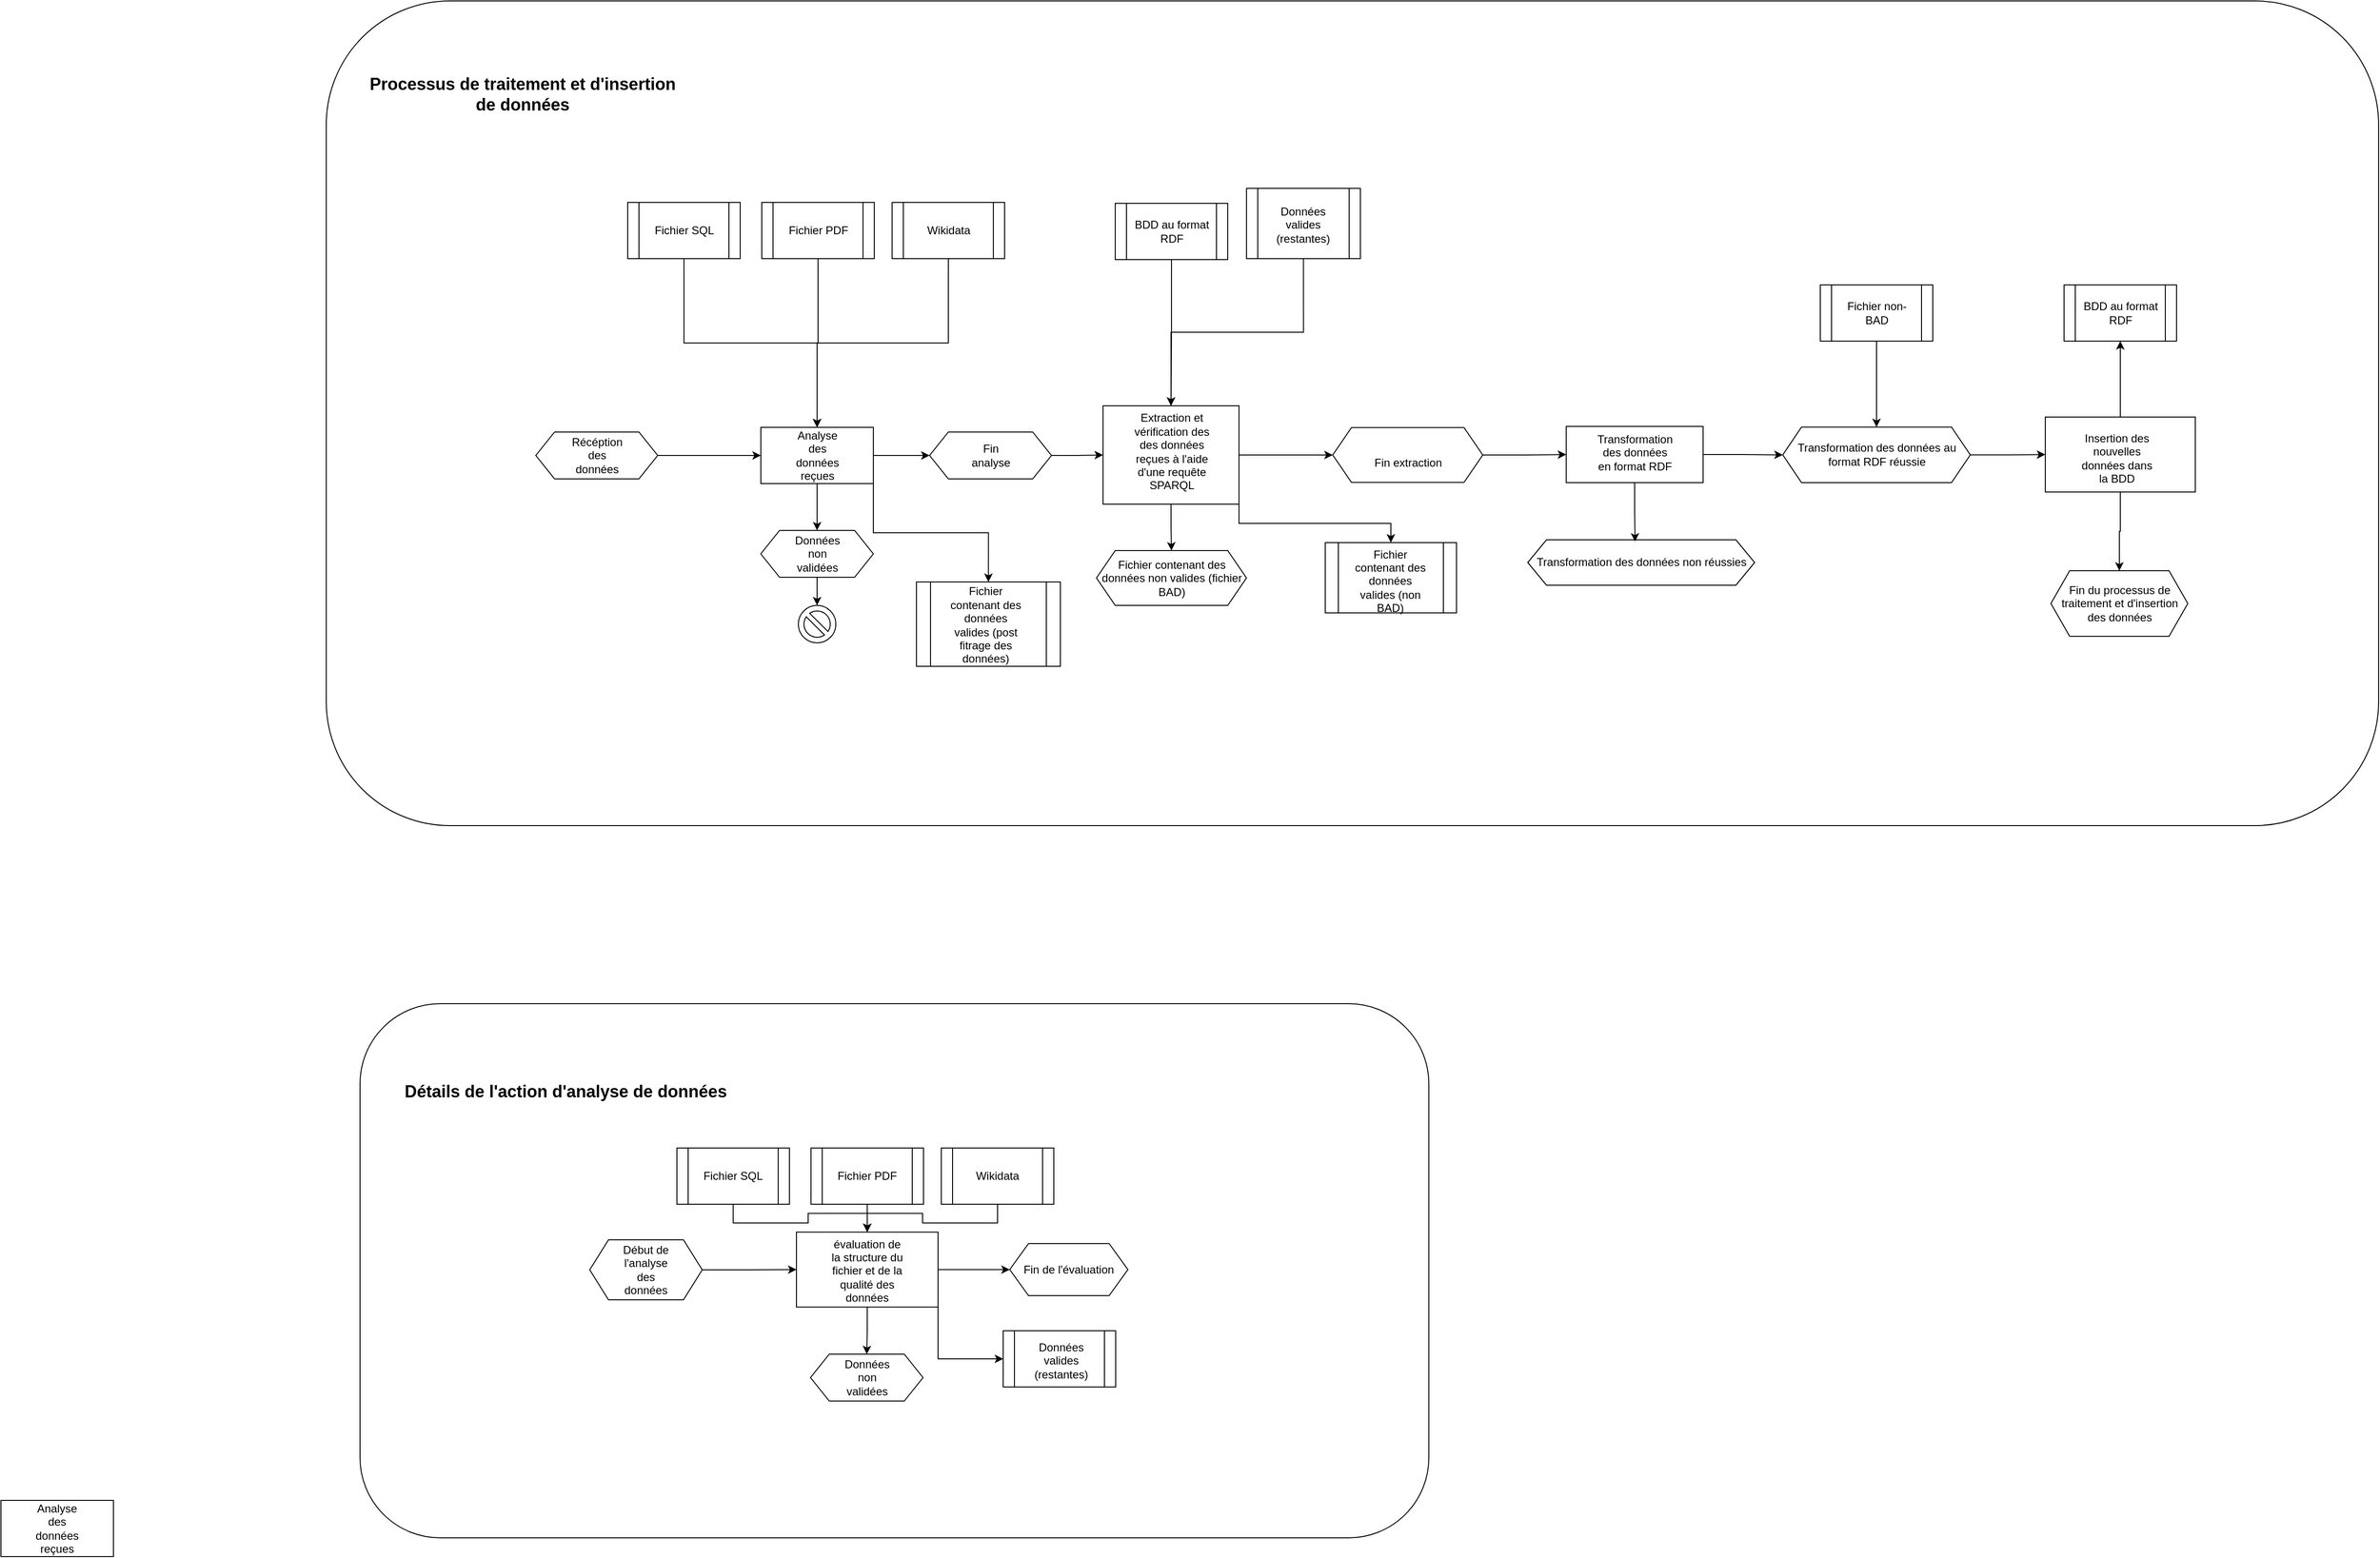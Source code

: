 <mxfile version="23.1.1" type="device">
  <diagram name="Page-1" id="oZl6qOF1715ecc37o1_x">
    <mxGraphModel dx="4780" dy="3653" grid="1" gridSize="10" guides="1" tooltips="1" connect="1" arrows="1" fold="1" page="1" pageScale="1" pageWidth="850" pageHeight="1100" math="0" shadow="0">
      <root>
        <mxCell id="0" />
        <mxCell id="1" parent="0" />
        <mxCell id="aIO3nB47ezk3nz23C2y8-13" value="" style="rounded=0;whiteSpace=wrap;html=1;" vertex="1" parent="1">
          <mxGeometry x="70" y="1250" width="120" height="60" as="geometry" />
        </mxCell>
        <mxCell id="aIO3nB47ezk3nz23C2y8-14" value="Analyse des données reçues" style="text;html=1;strokeColor=none;fillColor=none;align=center;verticalAlign=middle;whiteSpace=wrap;rounded=0;" vertex="1" parent="1">
          <mxGeometry x="100" y="1265" width="60" height="30" as="geometry" />
        </mxCell>
        <mxCell id="aIO3nB47ezk3nz23C2y8-91" value="" style="rounded=1;whiteSpace=wrap;html=1;container=1;shadow=0;" vertex="1" parent="1">
          <mxGeometry x="417" y="-350" width="2189" height="880" as="geometry" />
        </mxCell>
        <mxCell id="aIO3nB47ezk3nz23C2y8-92" style="edgeStyle=orthogonalEdgeStyle;rounded=0;orthogonalLoop=1;jettySize=auto;html=1;exitX=1;exitY=0.5;exitDx=0;exitDy=0;entryX=0;entryY=0.5;entryDx=0;entryDy=0;" edge="1" parent="1" source="aIO3nB47ezk3nz23C2y8-93" target="aIO3nB47ezk3nz23C2y8-97">
          <mxGeometry relative="1" as="geometry" />
        </mxCell>
        <mxCell id="aIO3nB47ezk3nz23C2y8-93" value="" style="shape=hexagon;perimeter=hexagonPerimeter2;whiteSpace=wrap;html=1;fixedSize=1;" vertex="1" parent="1">
          <mxGeometry x="640.5" y="110" width="130" height="50" as="geometry" />
        </mxCell>
        <mxCell id="aIO3nB47ezk3nz23C2y8-94" value="Récéption des données" style="text;html=1;strokeColor=none;fillColor=none;align=center;verticalAlign=middle;whiteSpace=wrap;rounded=0;" vertex="1" parent="1">
          <mxGeometry x="675.5" y="120" width="60" height="30" as="geometry" />
        </mxCell>
        <mxCell id="aIO3nB47ezk3nz23C2y8-95" style="edgeStyle=orthogonalEdgeStyle;rounded=0;orthogonalLoop=1;jettySize=auto;html=1;exitX=0.5;exitY=1;exitDx=0;exitDy=0;entryX=0.5;entryY=0;entryDx=0;entryDy=0;" edge="1" parent="1" source="aIO3nB47ezk3nz23C2y8-97" target="aIO3nB47ezk3nz23C2y8-99">
          <mxGeometry relative="1" as="geometry" />
        </mxCell>
        <mxCell id="aIO3nB47ezk3nz23C2y8-96" style="edgeStyle=orthogonalEdgeStyle;rounded=0;orthogonalLoop=1;jettySize=auto;html=1;exitX=1;exitY=0.5;exitDx=0;exitDy=0;entryX=0;entryY=0.5;entryDx=0;entryDy=0;" edge="1" parent="1" source="aIO3nB47ezk3nz23C2y8-97" target="aIO3nB47ezk3nz23C2y8-108">
          <mxGeometry relative="1" as="geometry" />
        </mxCell>
        <mxCell id="aIO3nB47ezk3nz23C2y8-155" style="edgeStyle=orthogonalEdgeStyle;rounded=0;orthogonalLoop=1;jettySize=auto;html=1;exitX=1;exitY=1;exitDx=0;exitDy=0;entryX=0.5;entryY=0;entryDx=0;entryDy=0;" edge="1" parent="1" source="aIO3nB47ezk3nz23C2y8-97" target="aIO3nB47ezk3nz23C2y8-153">
          <mxGeometry relative="1" as="geometry" />
        </mxCell>
        <mxCell id="aIO3nB47ezk3nz23C2y8-97" value="" style="rounded=0;whiteSpace=wrap;html=1;" vertex="1" parent="1">
          <mxGeometry x="880.5" y="105" width="120" height="60" as="geometry" />
        </mxCell>
        <mxCell id="aIO3nB47ezk3nz23C2y8-98" value="Analyse des données reçues" style="text;html=1;strokeColor=none;fillColor=none;align=center;verticalAlign=middle;whiteSpace=wrap;rounded=0;" vertex="1" parent="1">
          <mxGeometry x="910.5" y="120" width="60" height="30" as="geometry" />
        </mxCell>
        <mxCell id="aIO3nB47ezk3nz23C2y8-99" value="" style="shape=hexagon;perimeter=hexagonPerimeter2;whiteSpace=wrap;html=1;fixedSize=1;" vertex="1" parent="1">
          <mxGeometry x="880.5" y="215" width="120" height="50" as="geometry" />
        </mxCell>
        <mxCell id="aIO3nB47ezk3nz23C2y8-100" value="Données non validées" style="text;html=1;strokeColor=none;fillColor=none;align=center;verticalAlign=middle;whiteSpace=wrap;rounded=0;" vertex="1" parent="1">
          <mxGeometry x="910.5" y="225" width="60" height="30" as="geometry" />
        </mxCell>
        <mxCell id="aIO3nB47ezk3nz23C2y8-101" value="" style="verticalLabelPosition=bottom;verticalAlign=top;html=1;shape=mxgraph.basic.no_symbol" vertex="1" parent="1">
          <mxGeometry x="920.5" y="295" width="40" height="40" as="geometry" />
        </mxCell>
        <mxCell id="aIO3nB47ezk3nz23C2y8-102" style="edgeStyle=orthogonalEdgeStyle;rounded=0;orthogonalLoop=1;jettySize=auto;html=1;exitX=0.5;exitY=1;exitDx=0;exitDy=0;entryX=0.5;entryY=0;entryDx=0;entryDy=0;entryPerimeter=0;" edge="1" parent="1" source="aIO3nB47ezk3nz23C2y8-99" target="aIO3nB47ezk3nz23C2y8-101">
          <mxGeometry relative="1" as="geometry" />
        </mxCell>
        <mxCell id="aIO3nB47ezk3nz23C2y8-103" style="edgeStyle=orthogonalEdgeStyle;rounded=0;orthogonalLoop=1;jettySize=auto;html=1;exitX=1;exitY=0.5;exitDx=0;exitDy=0;entryX=0;entryY=0.5;entryDx=0;entryDy=0;" edge="1" parent="1" source="aIO3nB47ezk3nz23C2y8-105" target="aIO3nB47ezk3nz23C2y8-124">
          <mxGeometry relative="1" as="geometry" />
        </mxCell>
        <mxCell id="aIO3nB47ezk3nz23C2y8-104" style="edgeStyle=orthogonalEdgeStyle;rounded=0;orthogonalLoop=1;jettySize=auto;html=1;exitX=0.5;exitY=1;exitDx=0;exitDy=0;entryX=0.5;entryY=0;entryDx=0;entryDy=0;" edge="1" parent="1" source="aIO3nB47ezk3nz23C2y8-105" target="aIO3nB47ezk3nz23C2y8-125">
          <mxGeometry relative="1" as="geometry" />
        </mxCell>
        <mxCell id="aIO3nB47ezk3nz23C2y8-151" style="edgeStyle=orthogonalEdgeStyle;rounded=0;orthogonalLoop=1;jettySize=auto;html=1;exitX=1;exitY=1;exitDx=0;exitDy=0;entryX=0.5;entryY=0;entryDx=0;entryDy=0;" edge="1" parent="1" source="aIO3nB47ezk3nz23C2y8-105" target="aIO3nB47ezk3nz23C2y8-149">
          <mxGeometry relative="1" as="geometry" />
        </mxCell>
        <mxCell id="aIO3nB47ezk3nz23C2y8-105" value="" style="rounded=0;whiteSpace=wrap;html=1;" vertex="1" parent="1">
          <mxGeometry x="1245.5" y="82" width="145" height="105" as="geometry" />
        </mxCell>
        <mxCell id="aIO3nB47ezk3nz23C2y8-106" value="Extraction et vérification des des données reçues à l&#39;aide d&#39;une requête SPARQL" style="text;html=1;strokeColor=none;fillColor=none;align=center;verticalAlign=middle;whiteSpace=wrap;rounded=0;" vertex="1" parent="1">
          <mxGeometry x="1275.5" y="116" width="86" height="30" as="geometry" />
        </mxCell>
        <mxCell id="aIO3nB47ezk3nz23C2y8-107" style="edgeStyle=orthogonalEdgeStyle;rounded=0;orthogonalLoop=1;jettySize=auto;html=1;exitX=1;exitY=0.5;exitDx=0;exitDy=0;entryX=0;entryY=0.5;entryDx=0;entryDy=0;" edge="1" parent="1" source="aIO3nB47ezk3nz23C2y8-108" target="aIO3nB47ezk3nz23C2y8-105">
          <mxGeometry relative="1" as="geometry" />
        </mxCell>
        <mxCell id="aIO3nB47ezk3nz23C2y8-108" value="" style="shape=hexagon;perimeter=hexagonPerimeter2;whiteSpace=wrap;html=1;fixedSize=1;" vertex="1" parent="1">
          <mxGeometry x="1060.5" y="110" width="130" height="50" as="geometry" />
        </mxCell>
        <mxCell id="aIO3nB47ezk3nz23C2y8-109" value="Fin analyse" style="text;html=1;strokeColor=none;fillColor=none;align=center;verticalAlign=middle;whiteSpace=wrap;rounded=0;" vertex="1" parent="1">
          <mxGeometry x="1095.5" y="120" width="60" height="30" as="geometry" />
        </mxCell>
        <mxCell id="aIO3nB47ezk3nz23C2y8-110" style="edgeStyle=orthogonalEdgeStyle;rounded=0;orthogonalLoop=1;jettySize=auto;html=1;exitX=0.5;exitY=1;exitDx=0;exitDy=0;entryX=0.5;entryY=0;entryDx=0;entryDy=0;" edge="1" parent="1" source="aIO3nB47ezk3nz23C2y8-111" target="aIO3nB47ezk3nz23C2y8-105">
          <mxGeometry relative="1" as="geometry" />
        </mxCell>
        <mxCell id="aIO3nB47ezk3nz23C2y8-111" value="" style="shape=process;whiteSpace=wrap;html=1;backgroundOutline=1;" vertex="1" parent="1">
          <mxGeometry x="1258.5" y="-134" width="120" height="60" as="geometry" />
        </mxCell>
        <mxCell id="aIO3nB47ezk3nz23C2y8-112" value="BDD au format RDF" style="text;html=1;strokeColor=none;fillColor=none;align=center;verticalAlign=middle;whiteSpace=wrap;rounded=0;" vertex="1" parent="1">
          <mxGeometry x="1275.5" y="-119" width="86" height="30" as="geometry" />
        </mxCell>
        <mxCell id="aIO3nB47ezk3nz23C2y8-113" style="edgeStyle=orthogonalEdgeStyle;rounded=0;orthogonalLoop=1;jettySize=auto;html=1;exitX=1;exitY=0.5;exitDx=0;exitDy=0;entryX=0;entryY=0.5;entryDx=0;entryDy=0;" edge="1" parent="1" source="aIO3nB47ezk3nz23C2y8-114" target="aIO3nB47ezk3nz23C2y8-136">
          <mxGeometry relative="1" as="geometry" />
        </mxCell>
        <mxCell id="aIO3nB47ezk3nz23C2y8-114" value="" style="rounded=0;whiteSpace=wrap;html=1;" vertex="1" parent="1">
          <mxGeometry x="1739.5" y="104" width="146" height="60" as="geometry" />
        </mxCell>
        <mxCell id="aIO3nB47ezk3nz23C2y8-115" value="Transformation des données en format RDF" style="text;html=1;strokeColor=none;fillColor=none;align=center;verticalAlign=middle;whiteSpace=wrap;rounded=0;" vertex="1" parent="1">
          <mxGeometry x="1769.5" y="117" width="86" height="30" as="geometry" />
        </mxCell>
        <mxCell id="aIO3nB47ezk3nz23C2y8-116" value="" style="shape=process;whiteSpace=wrap;html=1;backgroundOutline=1;" vertex="1" parent="1">
          <mxGeometry x="2270.5" y="-47" width="120" height="60" as="geometry" />
        </mxCell>
        <mxCell id="aIO3nB47ezk3nz23C2y8-117" value="BDD au format RDF" style="text;html=1;strokeColor=none;fillColor=none;align=center;verticalAlign=middle;whiteSpace=wrap;rounded=0;" vertex="1" parent="1">
          <mxGeometry x="2287.5" y="-32" width="86" height="30" as="geometry" />
        </mxCell>
        <mxCell id="aIO3nB47ezk3nz23C2y8-118" style="edgeStyle=orthogonalEdgeStyle;rounded=0;orthogonalLoop=1;jettySize=auto;html=1;exitX=0.5;exitY=0;exitDx=0;exitDy=0;entryX=0.5;entryY=1;entryDx=0;entryDy=0;" edge="1" parent="1" source="aIO3nB47ezk3nz23C2y8-120" target="aIO3nB47ezk3nz23C2y8-116">
          <mxGeometry relative="1" as="geometry" />
        </mxCell>
        <mxCell id="aIO3nB47ezk3nz23C2y8-119" style="edgeStyle=orthogonalEdgeStyle;rounded=0;orthogonalLoop=1;jettySize=auto;html=1;exitX=0.5;exitY=1;exitDx=0;exitDy=0;entryX=0.5;entryY=0;entryDx=0;entryDy=0;" edge="1" parent="1" source="aIO3nB47ezk3nz23C2y8-120" target="aIO3nB47ezk3nz23C2y8-122">
          <mxGeometry relative="1" as="geometry" />
        </mxCell>
        <mxCell id="aIO3nB47ezk3nz23C2y8-120" value="" style="rounded=0;whiteSpace=wrap;html=1;" vertex="1" parent="1">
          <mxGeometry x="2250.5" y="94" width="160" height="80" as="geometry" />
        </mxCell>
        <mxCell id="aIO3nB47ezk3nz23C2y8-121" value="Insertion des nouvelles données dans la BDD" style="text;html=1;strokeColor=none;fillColor=none;align=center;verticalAlign=middle;whiteSpace=wrap;rounded=0;" vertex="1" parent="1">
          <mxGeometry x="2283.5" y="123" width="86" height="30" as="geometry" />
        </mxCell>
        <mxCell id="aIO3nB47ezk3nz23C2y8-122" value="Fin du processus de traitement et d&#39;insertion des données" style="shape=hexagon;perimeter=hexagonPerimeter2;whiteSpace=wrap;html=1;fixedSize=1;" vertex="1" parent="1">
          <mxGeometry x="2256.5" y="258" width="146" height="70" as="geometry" />
        </mxCell>
        <mxCell id="aIO3nB47ezk3nz23C2y8-123" style="edgeStyle=orthogonalEdgeStyle;rounded=0;orthogonalLoop=1;jettySize=auto;html=1;exitX=1;exitY=0.5;exitDx=0;exitDy=0;entryX=0;entryY=0.5;entryDx=0;entryDy=0;" edge="1" parent="1" source="aIO3nB47ezk3nz23C2y8-124" target="aIO3nB47ezk3nz23C2y8-114">
          <mxGeometry relative="1" as="geometry" />
        </mxCell>
        <mxCell id="aIO3nB47ezk3nz23C2y8-124" value="&lt;br&gt;Fin extraction" style="shape=hexagon;perimeter=hexagonPerimeter2;whiteSpace=wrap;html=1;fixedSize=1;" vertex="1" parent="1">
          <mxGeometry x="1490.5" y="105.25" width="160" height="58.5" as="geometry" />
        </mxCell>
        <mxCell id="aIO3nB47ezk3nz23C2y8-125" value="Fichier contenant des données non valides (fichier BAD)" style="shape=hexagon;perimeter=hexagonPerimeter2;whiteSpace=wrap;html=1;fixedSize=1;" vertex="1" parent="1">
          <mxGeometry x="1238.5" y="236.5" width="160" height="58.5" as="geometry" />
        </mxCell>
        <mxCell id="aIO3nB47ezk3nz23C2y8-126" style="edgeStyle=orthogonalEdgeStyle;rounded=0;orthogonalLoop=1;jettySize=auto;html=1;exitX=0.5;exitY=1;exitDx=0;exitDy=0;entryX=0.5;entryY=0;entryDx=0;entryDy=0;" edge="1" parent="1" source="aIO3nB47ezk3nz23C2y8-127" target="aIO3nB47ezk3nz23C2y8-97">
          <mxGeometry relative="1" as="geometry" />
        </mxCell>
        <mxCell id="aIO3nB47ezk3nz23C2y8-127" value="" style="shape=process;whiteSpace=wrap;html=1;backgroundOutline=1;" vertex="1" parent="1">
          <mxGeometry x="738.5" y="-135" width="120" height="60" as="geometry" />
        </mxCell>
        <mxCell id="aIO3nB47ezk3nz23C2y8-128" value="Fichier SQL" style="text;html=1;strokeColor=none;fillColor=none;align=center;verticalAlign=middle;whiteSpace=wrap;rounded=0;" vertex="1" parent="1">
          <mxGeometry x="755.5" y="-120" width="86" height="30" as="geometry" />
        </mxCell>
        <mxCell id="aIO3nB47ezk3nz23C2y8-129" style="edgeStyle=orthogonalEdgeStyle;rounded=0;orthogonalLoop=1;jettySize=auto;html=1;exitX=0.5;exitY=1;exitDx=0;exitDy=0;entryX=0.5;entryY=0;entryDx=0;entryDy=0;" edge="1" parent="1" source="aIO3nB47ezk3nz23C2y8-130" target="aIO3nB47ezk3nz23C2y8-97">
          <mxGeometry relative="1" as="geometry" />
        </mxCell>
        <mxCell id="aIO3nB47ezk3nz23C2y8-130" value="" style="shape=process;whiteSpace=wrap;html=1;backgroundOutline=1;" vertex="1" parent="1">
          <mxGeometry x="881.5" y="-135" width="120" height="60" as="geometry" />
        </mxCell>
        <mxCell id="aIO3nB47ezk3nz23C2y8-131" value="Fichier PDF" style="text;html=1;strokeColor=none;fillColor=none;align=center;verticalAlign=middle;whiteSpace=wrap;rounded=0;" vertex="1" parent="1">
          <mxGeometry x="898.5" y="-120" width="86" height="30" as="geometry" />
        </mxCell>
        <mxCell id="aIO3nB47ezk3nz23C2y8-132" style="edgeStyle=orthogonalEdgeStyle;rounded=0;orthogonalLoop=1;jettySize=auto;html=1;exitX=0.5;exitY=1;exitDx=0;exitDy=0;entryX=0.5;entryY=0;entryDx=0;entryDy=0;" edge="1" parent="1" source="aIO3nB47ezk3nz23C2y8-133" target="aIO3nB47ezk3nz23C2y8-97">
          <mxGeometry relative="1" as="geometry" />
        </mxCell>
        <mxCell id="aIO3nB47ezk3nz23C2y8-133" value="" style="shape=process;whiteSpace=wrap;html=1;backgroundOutline=1;" vertex="1" parent="1">
          <mxGeometry x="1020.5" y="-135" width="120" height="60" as="geometry" />
        </mxCell>
        <mxCell id="aIO3nB47ezk3nz23C2y8-134" value="Wikidata" style="text;html=1;strokeColor=none;fillColor=none;align=center;verticalAlign=middle;whiteSpace=wrap;rounded=0;" vertex="1" parent="1">
          <mxGeometry x="1037.5" y="-120" width="86" height="30" as="geometry" />
        </mxCell>
        <mxCell id="aIO3nB47ezk3nz23C2y8-135" style="edgeStyle=orthogonalEdgeStyle;rounded=0;orthogonalLoop=1;jettySize=auto;html=1;exitX=1;exitY=0.5;exitDx=0;exitDy=0;entryX=0;entryY=0.5;entryDx=0;entryDy=0;" edge="1" parent="1" source="aIO3nB47ezk3nz23C2y8-136" target="aIO3nB47ezk3nz23C2y8-120">
          <mxGeometry relative="1" as="geometry" />
        </mxCell>
        <mxCell id="aIO3nB47ezk3nz23C2y8-136" value="Transformation des données au format RDF réussie" style="shape=hexagon;perimeter=hexagonPerimeter2;whiteSpace=wrap;html=1;fixedSize=1;" vertex="1" parent="1">
          <mxGeometry x="1970.5" y="104.75" width="200" height="59.25" as="geometry" />
        </mxCell>
        <mxCell id="aIO3nB47ezk3nz23C2y8-137" value="Transformation des données non réussies" style="shape=hexagon;perimeter=hexagonPerimeter2;whiteSpace=wrap;html=1;fixedSize=1;" vertex="1" parent="1">
          <mxGeometry x="1698.5" y="225" width="242" height="48.5" as="geometry" />
        </mxCell>
        <mxCell id="aIO3nB47ezk3nz23C2y8-138" style="edgeStyle=orthogonalEdgeStyle;rounded=0;orthogonalLoop=1;jettySize=auto;html=1;exitX=0.5;exitY=1;exitDx=0;exitDy=0;entryX=0.473;entryY=0.039;entryDx=0;entryDy=0;entryPerimeter=0;" edge="1" parent="1" source="aIO3nB47ezk3nz23C2y8-114" target="aIO3nB47ezk3nz23C2y8-137">
          <mxGeometry relative="1" as="geometry" />
        </mxCell>
        <mxCell id="aIO3nB47ezk3nz23C2y8-139" value="&lt;b&gt;&lt;font style=&quot;font-size: 18px;&quot;&gt;Processus de traitement et d&#39;insertion de données&lt;br&gt;&lt;/font&gt;&lt;/b&gt;" style="text;html=1;strokeColor=none;fillColor=none;align=center;verticalAlign=middle;whiteSpace=wrap;rounded=0;" vertex="1" parent="1">
          <mxGeometry x="453" y="-310" width="347" height="120" as="geometry" />
        </mxCell>
        <mxCell id="aIO3nB47ezk3nz23C2y8-141" value="" style="shape=process;whiteSpace=wrap;html=1;backgroundOutline=1;" vertex="1" parent="1">
          <mxGeometry x="2010.5" y="-47" width="120" height="60" as="geometry" />
        </mxCell>
        <mxCell id="aIO3nB47ezk3nz23C2y8-142" value="Fichier non-BAD" style="text;html=1;strokeColor=none;fillColor=none;align=center;verticalAlign=middle;whiteSpace=wrap;rounded=0;" vertex="1" parent="1">
          <mxGeometry x="2027.5" y="-32" width="86" height="30" as="geometry" />
        </mxCell>
        <mxCell id="aIO3nB47ezk3nz23C2y8-143" value="" style="endArrow=classic;html=1;rounded=0;entryX=0.5;entryY=0;entryDx=0;entryDy=0;exitX=0.5;exitY=1;exitDx=0;exitDy=0;" edge="1" parent="1" source="aIO3nB47ezk3nz23C2y8-141" target="aIO3nB47ezk3nz23C2y8-136">
          <mxGeometry width="50" height="50" relative="1" as="geometry">
            <mxPoint x="1890" y="70" as="sourcePoint" />
            <mxPoint x="1940" y="20" as="targetPoint" />
          </mxGeometry>
        </mxCell>
        <mxCell id="aIO3nB47ezk3nz23C2y8-145" value="" style="rounded=1;whiteSpace=wrap;html=1;movable=1;resizable=1;rotatable=1;deletable=1;editable=1;locked=0;connectable=1;" vertex="1" parent="1">
          <mxGeometry x="453" y="720" width="1140" height="570" as="geometry" />
        </mxCell>
        <mxCell id="aIO3nB47ezk3nz23C2y8-149" value="" style="shape=process;whiteSpace=wrap;html=1;backgroundOutline=1;" vertex="1" parent="1">
          <mxGeometry x="1482.5" y="228" width="140" height="75" as="geometry" />
        </mxCell>
        <mxCell id="aIO3nB47ezk3nz23C2y8-150" value="Fichier contenant des données valides (non BAD)" style="text;html=1;strokeColor=none;fillColor=none;align=center;verticalAlign=middle;whiteSpace=wrap;rounded=0;" vertex="1" parent="1">
          <mxGeometry x="1509" y="253.5" width="86" height="30" as="geometry" />
        </mxCell>
        <mxCell id="aIO3nB47ezk3nz23C2y8-153" value="" style="shape=process;whiteSpace=wrap;html=1;backgroundOutline=1;" vertex="1" parent="1">
          <mxGeometry x="1046.5" y="270" width="153.5" height="90" as="geometry" />
        </mxCell>
        <mxCell id="aIO3nB47ezk3nz23C2y8-154" value="Fichier contenant des données valides (post fitrage des données)" style="text;html=1;strokeColor=none;fillColor=none;align=center;verticalAlign=middle;whiteSpace=wrap;rounded=0;" vertex="1" parent="1">
          <mxGeometry x="1076.5" y="303" width="86.5" height="25" as="geometry" />
        </mxCell>
        <mxCell id="aIO3nB47ezk3nz23C2y8-160" style="edgeStyle=orthogonalEdgeStyle;rounded=0;orthogonalLoop=1;jettySize=auto;html=1;exitX=0.5;exitY=1;exitDx=0;exitDy=0;entryX=0.5;entryY=0;entryDx=0;entryDy=0;" edge="1" parent="1" source="aIO3nB47ezk3nz23C2y8-158" target="aIO3nB47ezk3nz23C2y8-105">
          <mxGeometry relative="1" as="geometry" />
        </mxCell>
        <mxCell id="aIO3nB47ezk3nz23C2y8-158" value="" style="shape=process;whiteSpace=wrap;html=1;backgroundOutline=1;" vertex="1" parent="1">
          <mxGeometry x="1398.5" y="-150" width="121.5" height="75" as="geometry" />
        </mxCell>
        <mxCell id="aIO3nB47ezk3nz23C2y8-159" value="Données valides (restantes)" style="text;html=1;strokeColor=none;fillColor=none;align=center;verticalAlign=middle;whiteSpace=wrap;rounded=0;" vertex="1" parent="1">
          <mxGeometry x="1415.5" y="-126" width="86" height="30" as="geometry" />
        </mxCell>
        <mxCell id="aIO3nB47ezk3nz23C2y8-163" style="edgeStyle=orthogonalEdgeStyle;rounded=0;orthogonalLoop=1;jettySize=auto;html=1;exitX=1;exitY=0.5;exitDx=0;exitDy=0;entryX=0;entryY=0.5;entryDx=0;entryDy=0;" edge="1" parent="1" source="aIO3nB47ezk3nz23C2y8-164" target="aIO3nB47ezk3nz23C2y8-169">
          <mxGeometry relative="1" as="geometry" />
        </mxCell>
        <mxCell id="aIO3nB47ezk3nz23C2y8-164" value="" style="shape=hexagon;perimeter=hexagonPerimeter2;whiteSpace=wrap;html=1;fixedSize=1;" vertex="1" parent="1">
          <mxGeometry x="698" y="972" width="120" height="64" as="geometry" />
        </mxCell>
        <mxCell id="aIO3nB47ezk3nz23C2y8-165" value="Début de l&#39;analyse des données" style="text;html=1;strokeColor=none;fillColor=none;align=center;verticalAlign=middle;whiteSpace=wrap;rounded=0;" vertex="1" parent="1">
          <mxGeometry x="728" y="989" width="60" height="30" as="geometry" />
        </mxCell>
        <mxCell id="aIO3nB47ezk3nz23C2y8-166" style="edgeStyle=orthogonalEdgeStyle;rounded=0;orthogonalLoop=1;jettySize=auto;html=1;exitX=0.5;exitY=1;exitDx=0;exitDy=0;entryX=0.5;entryY=0;entryDx=0;entryDy=0;" edge="1" parent="1" source="aIO3nB47ezk3nz23C2y8-169" target="aIO3nB47ezk3nz23C2y8-181">
          <mxGeometry relative="1" as="geometry" />
        </mxCell>
        <mxCell id="aIO3nB47ezk3nz23C2y8-167" style="edgeStyle=orthogonalEdgeStyle;rounded=0;orthogonalLoop=1;jettySize=auto;html=1;exitX=1;exitY=0.5;exitDx=0;exitDy=0;entryX=0;entryY=0.5;entryDx=0;entryDy=0;" edge="1" parent="1" source="aIO3nB47ezk3nz23C2y8-169" target="aIO3nB47ezk3nz23C2y8-180">
          <mxGeometry relative="1" as="geometry" />
        </mxCell>
        <mxCell id="aIO3nB47ezk3nz23C2y8-168" style="edgeStyle=orthogonalEdgeStyle;rounded=0;orthogonalLoop=1;jettySize=auto;html=1;exitX=1;exitY=1;exitDx=0;exitDy=0;entryX=0;entryY=0.5;entryDx=0;entryDy=0;" edge="1" parent="1" source="aIO3nB47ezk3nz23C2y8-169" target="aIO3nB47ezk3nz23C2y8-183">
          <mxGeometry relative="1" as="geometry" />
        </mxCell>
        <mxCell id="aIO3nB47ezk3nz23C2y8-169" value="" style="rounded=0;whiteSpace=wrap;html=1;" vertex="1" parent="1">
          <mxGeometry x="918.5" y="963.75" width="151" height="80" as="geometry" />
        </mxCell>
        <mxCell id="aIO3nB47ezk3nz23C2y8-170" value="évaluation de la structure du fichier et de la qualité des données" style="text;html=1;strokeColor=none;fillColor=none;align=center;verticalAlign=middle;whiteSpace=wrap;rounded=0;" vertex="1" parent="1">
          <mxGeometry x="951" y="990" width="86" height="30" as="geometry" />
        </mxCell>
        <mxCell id="aIO3nB47ezk3nz23C2y8-171" style="edgeStyle=orthogonalEdgeStyle;rounded=0;orthogonalLoop=1;jettySize=auto;html=1;exitX=0.5;exitY=1;exitDx=0;exitDy=0;entryX=0.5;entryY=0;entryDx=0;entryDy=0;" edge="1" parent="1" source="aIO3nB47ezk3nz23C2y8-172" target="aIO3nB47ezk3nz23C2y8-169">
          <mxGeometry relative="1" as="geometry" />
        </mxCell>
        <mxCell id="aIO3nB47ezk3nz23C2y8-172" value="" style="shape=process;whiteSpace=wrap;html=1;backgroundOutline=1;" vertex="1" parent="1">
          <mxGeometry x="791" y="874" width="120" height="60" as="geometry" />
        </mxCell>
        <mxCell id="aIO3nB47ezk3nz23C2y8-173" value="Fichier SQL" style="text;html=1;strokeColor=none;fillColor=none;align=center;verticalAlign=middle;whiteSpace=wrap;rounded=0;" vertex="1" parent="1">
          <mxGeometry x="808" y="889" width="86" height="30" as="geometry" />
        </mxCell>
        <mxCell id="aIO3nB47ezk3nz23C2y8-174" style="edgeStyle=orthogonalEdgeStyle;rounded=0;orthogonalLoop=1;jettySize=auto;html=1;exitX=0.5;exitY=1;exitDx=0;exitDy=0;entryX=0.5;entryY=0;entryDx=0;entryDy=0;" edge="1" parent="1" source="aIO3nB47ezk3nz23C2y8-175" target="aIO3nB47ezk3nz23C2y8-169">
          <mxGeometry relative="1" as="geometry" />
        </mxCell>
        <mxCell id="aIO3nB47ezk3nz23C2y8-175" value="" style="shape=process;whiteSpace=wrap;html=1;backgroundOutline=1;" vertex="1" parent="1">
          <mxGeometry x="934" y="874" width="120" height="60" as="geometry" />
        </mxCell>
        <mxCell id="aIO3nB47ezk3nz23C2y8-176" value="Fichier PDF" style="text;html=1;strokeColor=none;fillColor=none;align=center;verticalAlign=middle;whiteSpace=wrap;rounded=0;" vertex="1" parent="1">
          <mxGeometry x="951" y="889" width="86" height="30" as="geometry" />
        </mxCell>
        <mxCell id="aIO3nB47ezk3nz23C2y8-177" style="edgeStyle=orthogonalEdgeStyle;rounded=0;orthogonalLoop=1;jettySize=auto;html=1;exitX=0.5;exitY=1;exitDx=0;exitDy=0;entryX=0.5;entryY=0;entryDx=0;entryDy=0;" edge="1" parent="1" source="aIO3nB47ezk3nz23C2y8-178" target="aIO3nB47ezk3nz23C2y8-169">
          <mxGeometry relative="1" as="geometry" />
        </mxCell>
        <mxCell id="aIO3nB47ezk3nz23C2y8-178" value="" style="shape=process;whiteSpace=wrap;html=1;backgroundOutline=1;" vertex="1" parent="1">
          <mxGeometry x="1073" y="874" width="120" height="60" as="geometry" />
        </mxCell>
        <mxCell id="aIO3nB47ezk3nz23C2y8-179" value="Wikidata" style="text;html=1;strokeColor=none;fillColor=none;align=center;verticalAlign=middle;whiteSpace=wrap;rounded=0;" vertex="1" parent="1">
          <mxGeometry x="1090" y="889" width="86" height="30" as="geometry" />
        </mxCell>
        <mxCell id="aIO3nB47ezk3nz23C2y8-180" value="Fin de l&#39;évaluation" style="shape=hexagon;perimeter=hexagonPerimeter2;whiteSpace=wrap;html=1;fixedSize=1;" vertex="1" parent="1">
          <mxGeometry x="1146" y="976" width="126" height="55.5" as="geometry" />
        </mxCell>
        <mxCell id="aIO3nB47ezk3nz23C2y8-181" value="" style="shape=hexagon;perimeter=hexagonPerimeter2;whiteSpace=wrap;html=1;fixedSize=1;" vertex="1" parent="1">
          <mxGeometry x="933.5" y="1094" width="120" height="50" as="geometry" />
        </mxCell>
        <mxCell id="aIO3nB47ezk3nz23C2y8-182" value="Données non validées" style="text;html=1;strokeColor=none;fillColor=none;align=center;verticalAlign=middle;whiteSpace=wrap;rounded=0;" vertex="1" parent="1">
          <mxGeometry x="963.5" y="1104" width="60" height="30" as="geometry" />
        </mxCell>
        <mxCell id="aIO3nB47ezk3nz23C2y8-183" value="" style="shape=process;whiteSpace=wrap;html=1;backgroundOutline=1;" vertex="1" parent="1">
          <mxGeometry x="1139" y="1069" width="120" height="60" as="geometry" />
        </mxCell>
        <mxCell id="aIO3nB47ezk3nz23C2y8-184" value="Données valides (restantes)" style="text;html=1;strokeColor=none;fillColor=none;align=center;verticalAlign=middle;whiteSpace=wrap;rounded=0;" vertex="1" parent="1">
          <mxGeometry x="1158" y="1086" width="86" height="30" as="geometry" />
        </mxCell>
        <mxCell id="aIO3nB47ezk3nz23C2y8-186" value="&lt;b&gt;&lt;font style=&quot;font-size: 18px;&quot;&gt;Détails de l&#39;action d&#39;analyse de données&lt;br&gt;&lt;/font&gt;&lt;/b&gt;" style="text;html=1;strokeColor=none;fillColor=none;align=center;verticalAlign=middle;whiteSpace=wrap;rounded=0;" vertex="1" parent="1">
          <mxGeometry x="498.5" y="754" width="347" height="120" as="geometry" />
        </mxCell>
      </root>
    </mxGraphModel>
  </diagram>
</mxfile>
